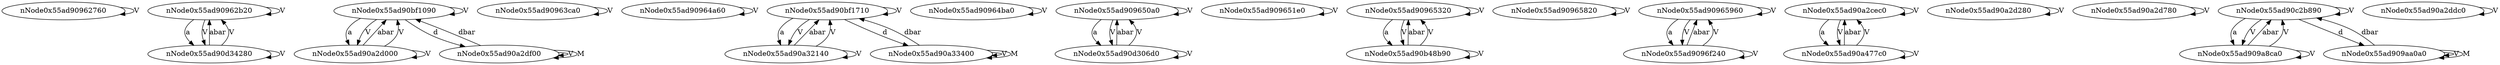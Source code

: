 digraph CFG{
	nNode0x55ad90962760;
	nNode0x55ad90962b20;
	nNode0x55ad90d34280;
	nNode0x55ad90bf1090;
	nNode0x55ad90a2d000;
	nNode0x55ad90a2df00;
	nNode0x55ad90963ca0;
	nNode0x55ad90964a60;
	nNode0x55ad90bf1710;
	nNode0x55ad90a32140;
	nNode0x55ad90a33400;
	nNode0x55ad90964ba0;
	nNode0x55ad909650a0;
	nNode0x55ad90d306d0;
	nNode0x55ad909651e0;
	nNode0x55ad90965320;
	nNode0x55ad90b48b90;
	nNode0x55ad90965820;
	nNode0x55ad90965960;
	nNode0x55ad9096f240;
	nNode0x55ad90a2cec0;
	nNode0x55ad90a477c0;
	nNode0x55ad90a2d280;
	nNode0x55ad90a2d780;
	nNode0x55ad90c2b890;
	nNode0x55ad909a8ca0;
	nNode0x55ad909aa0a0;
	nNode0x55ad90a2ddc0;
	nNode0x55ad90d34280->nNode0x55ad90962b20[label="abar"]
	nNode0x55ad90a2d000->nNode0x55ad90bf1090[label="abar"]
	nNode0x55ad90a32140->nNode0x55ad90bf1710[label="abar"]
	nNode0x55ad90d306d0->nNode0x55ad909650a0[label="abar"]
	nNode0x55ad90b48b90->nNode0x55ad90965320[label="abar"]
	nNode0x55ad9096f240->nNode0x55ad90965960[label="abar"]
	nNode0x55ad90a477c0->nNode0x55ad90a2cec0[label="abar"]
	nNode0x55ad909a8ca0->nNode0x55ad90c2b890[label="abar"]
	nNode0x55ad90962b20->nNode0x55ad90d34280[label="a"]
	nNode0x55ad90bf1090->nNode0x55ad90a2d000[label="a"]
	nNode0x55ad90bf1710->nNode0x55ad90a32140[label="a"]
	nNode0x55ad909650a0->nNode0x55ad90d306d0[label="a"]
	nNode0x55ad90965320->nNode0x55ad90b48b90[label="a"]
	nNode0x55ad90965960->nNode0x55ad9096f240[label="a"]
	nNode0x55ad90a2cec0->nNode0x55ad90a477c0[label="a"]
	nNode0x55ad90c2b890->nNode0x55ad909a8ca0[label="a"]
	nNode0x55ad90a2df00->nNode0x55ad90bf1090[label="dbar"]
	nNode0x55ad90a33400->nNode0x55ad90bf1710[label="dbar"]
	nNode0x55ad909aa0a0->nNode0x55ad90c2b890[label="dbar"]
	nNode0x55ad90bf1090->nNode0x55ad90a2df00[label="d"]
	nNode0x55ad90bf1710->nNode0x55ad90a33400[label="d"]
	nNode0x55ad90c2b890->nNode0x55ad909aa0a0[label="d"]
	nNode0x55ad90a2ddc0->nNode0x55ad90a2ddc0[label="V"]
	nNode0x55ad909aa0a0->nNode0x55ad909aa0a0[label="V"]
	nNode0x55ad90c2b890->nNode0x55ad909a8ca0[label="V"]
	nNode0x55ad909a8ca0->nNode0x55ad909a8ca0[label="V"]
	nNode0x55ad90c2b890->nNode0x55ad90c2b890[label="V"]
	nNode0x55ad909a8ca0->nNode0x55ad90c2b890[label="V"]
	nNode0x55ad90a2d780->nNode0x55ad90a2d780[label="V"]
	nNode0x55ad90a2d280->nNode0x55ad90a2d280[label="V"]
	nNode0x55ad90a2cec0->nNode0x55ad90a477c0[label="V"]
	nNode0x55ad90a477c0->nNode0x55ad90a477c0[label="V"]
	nNode0x55ad90a2cec0->nNode0x55ad90a2cec0[label="V"]
	nNode0x55ad90a477c0->nNode0x55ad90a2cec0[label="V"]
	nNode0x55ad90965960->nNode0x55ad9096f240[label="V"]
	nNode0x55ad9096f240->nNode0x55ad9096f240[label="V"]
	nNode0x55ad90965960->nNode0x55ad90965960[label="V"]
	nNode0x55ad9096f240->nNode0x55ad90965960[label="V"]
	nNode0x55ad90965820->nNode0x55ad90965820[label="V"]
	nNode0x55ad90965320->nNode0x55ad90b48b90[label="V"]
	nNode0x55ad90b48b90->nNode0x55ad90b48b90[label="V"]
	nNode0x55ad90965320->nNode0x55ad90965320[label="V"]
	nNode0x55ad90b48b90->nNode0x55ad90965320[label="V"]
	nNode0x55ad909651e0->nNode0x55ad909651e0[label="V"]
	nNode0x55ad909650a0->nNode0x55ad90d306d0[label="V"]
	nNode0x55ad90d306d0->nNode0x55ad90d306d0[label="V"]
	nNode0x55ad909650a0->nNode0x55ad909650a0[label="V"]
	nNode0x55ad90d306d0->nNode0x55ad909650a0[label="V"]
	nNode0x55ad90964ba0->nNode0x55ad90964ba0[label="V"]
	nNode0x55ad90a33400->nNode0x55ad90a33400[label="V"]
	nNode0x55ad90bf1710->nNode0x55ad90a32140[label="V"]
	nNode0x55ad90a32140->nNode0x55ad90a32140[label="V"]
	nNode0x55ad90bf1710->nNode0x55ad90bf1710[label="V"]
	nNode0x55ad90a32140->nNode0x55ad90bf1710[label="V"]
	nNode0x55ad90964a60->nNode0x55ad90964a60[label="V"]
	nNode0x55ad90963ca0->nNode0x55ad90963ca0[label="V"]
	nNode0x55ad90a2df00->nNode0x55ad90a2df00[label="V"]
	nNode0x55ad90bf1090->nNode0x55ad90a2d000[label="V"]
	nNode0x55ad90a2d000->nNode0x55ad90a2d000[label="V"]
	nNode0x55ad90bf1090->nNode0x55ad90bf1090[label="V"]
	nNode0x55ad90a2d000->nNode0x55ad90bf1090[label="V"]
	nNode0x55ad90962b20->nNode0x55ad90d34280[label="V"]
	nNode0x55ad90d34280->nNode0x55ad90d34280[label="V"]
	nNode0x55ad90962b20->nNode0x55ad90962b20[label="V"]
	nNode0x55ad90d34280->nNode0x55ad90962b20[label="V"]
	nNode0x55ad90962760->nNode0x55ad90962760[label="V"]
	nNode0x55ad909aa0a0->nNode0x55ad909aa0a0[label="M"]
	nNode0x55ad90a33400->nNode0x55ad90a33400[label="M"]
	nNode0x55ad90a2df00->nNode0x55ad90a2df00[label="M"]
}